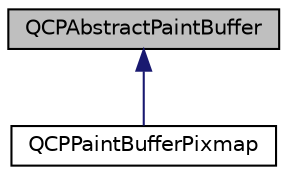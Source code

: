 digraph "QCPAbstractPaintBuffer"
{
  edge [fontname="Helvetica",fontsize="10",labelfontname="Helvetica",labelfontsize="10"];
  node [fontname="Helvetica",fontsize="10",shape=record];
  Node0 [label="QCPAbstractPaintBuffer",height=0.2,width=0.4,color="black", fillcolor="grey75", style="filled", fontcolor="black"];
  Node0 -> Node1 [dir="back",color="midnightblue",fontsize="10",style="solid",fontname="Helvetica"];
  Node1 [label="QCPPaintBufferPixmap",height=0.2,width=0.4,color="black", fillcolor="white", style="filled",URL="$classQCPPaintBufferPixmap.html",tooltip="A paint buffer based on QPixmap, using software raster rendering. "];
}

